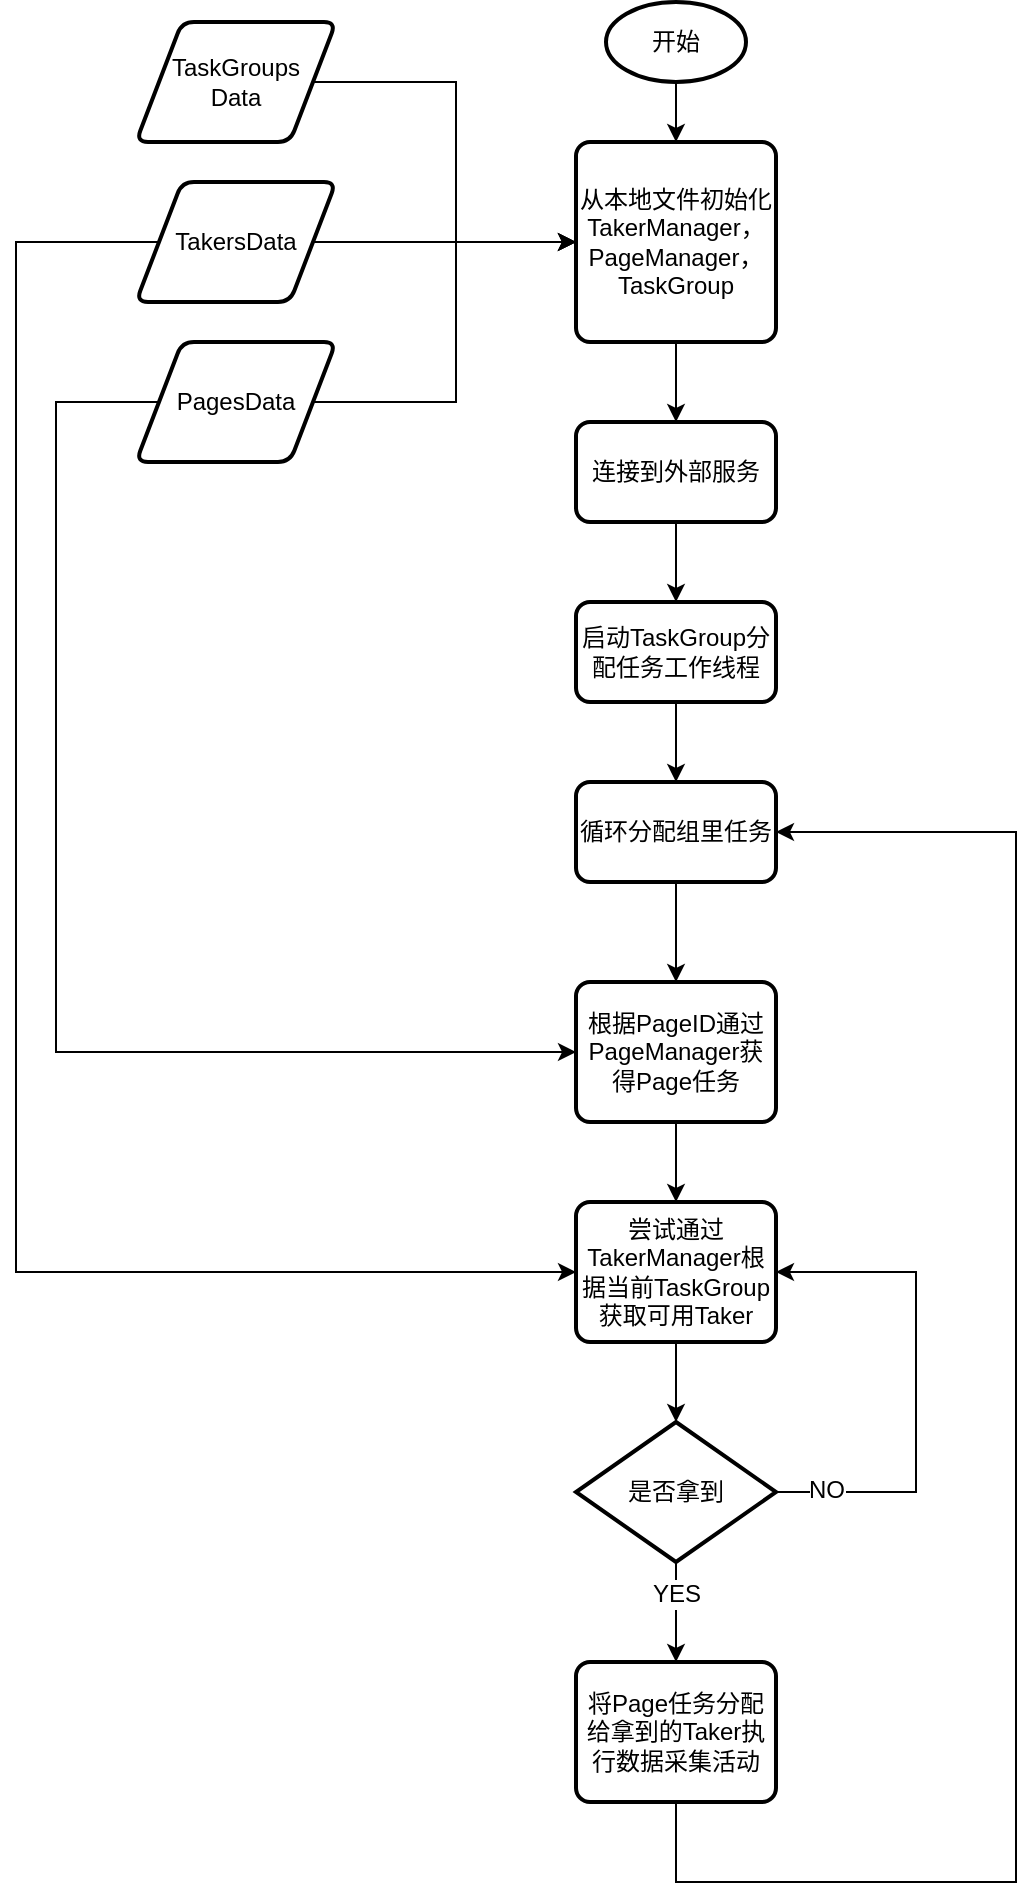 <mxfile version="14.2.6" type="github" pages="3">
  <diagram id="C5RBs43oDa-KdzZeNtuy" name="采集控制流程">
    <mxGraphModel dx="969" dy="578" grid="1" gridSize="10" guides="1" tooltips="1" connect="1" arrows="1" fold="1" page="1" pageScale="1" pageWidth="827" pageHeight="1169" math="0" shadow="0">
      <root>
        <mxCell id="WIyWlLk6GJQsqaUBKTNV-0" />
        <mxCell id="WIyWlLk6GJQsqaUBKTNV-1" parent="WIyWlLk6GJQsqaUBKTNV-0" />
        <mxCell id="UZ3TIBLTQS_dJuXPeL5W-3" style="edgeStyle=orthogonalEdgeStyle;rounded=0;orthogonalLoop=1;jettySize=auto;html=1;exitX=0.5;exitY=1;exitDx=0;exitDy=0;exitPerimeter=0;entryX=0.5;entryY=0;entryDx=0;entryDy=0;" parent="WIyWlLk6GJQsqaUBKTNV-1" source="UZ3TIBLTQS_dJuXPeL5W-0" target="UZ3TIBLTQS_dJuXPeL5W-1" edge="1">
          <mxGeometry relative="1" as="geometry" />
        </mxCell>
        <mxCell id="UZ3TIBLTQS_dJuXPeL5W-0" value="开始" style="strokeWidth=2;html=1;shape=mxgraph.flowchart.start_2;whiteSpace=wrap;" parent="WIyWlLk6GJQsqaUBKTNV-1" vertex="1">
          <mxGeometry x="315" y="30" width="70" height="40" as="geometry" />
        </mxCell>
        <mxCell id="UZ3TIBLTQS_dJuXPeL5W-6" style="edgeStyle=orthogonalEdgeStyle;rounded=0;orthogonalLoop=1;jettySize=auto;html=1;exitX=0.5;exitY=1;exitDx=0;exitDy=0;entryX=0.5;entryY=0;entryDx=0;entryDy=0;" parent="WIyWlLk6GJQsqaUBKTNV-1" source="UZ3TIBLTQS_dJuXPeL5W-1" target="UZ3TIBLTQS_dJuXPeL5W-4" edge="1">
          <mxGeometry relative="1" as="geometry" />
        </mxCell>
        <mxCell id="UZ3TIBLTQS_dJuXPeL5W-1" value="从本地文件初始化TakerManager，PageManager，TaskGroup" style="rounded=1;whiteSpace=wrap;html=1;absoluteArcSize=1;arcSize=14;strokeWidth=2;" parent="WIyWlLk6GJQsqaUBKTNV-1" vertex="1">
          <mxGeometry x="300" y="100" width="100" height="100" as="geometry" />
        </mxCell>
        <mxCell id="UZ3TIBLTQS_dJuXPeL5W-7" style="edgeStyle=orthogonalEdgeStyle;rounded=0;orthogonalLoop=1;jettySize=auto;html=1;exitX=0.5;exitY=1;exitDx=0;exitDy=0;entryX=0.5;entryY=0;entryDx=0;entryDy=0;" parent="WIyWlLk6GJQsqaUBKTNV-1" source="UZ3TIBLTQS_dJuXPeL5W-4" target="UZ3TIBLTQS_dJuXPeL5W-5" edge="1">
          <mxGeometry relative="1" as="geometry" />
        </mxCell>
        <mxCell id="UZ3TIBLTQS_dJuXPeL5W-4" value="连接到外部服务" style="rounded=1;whiteSpace=wrap;html=1;absoluteArcSize=1;arcSize=14;strokeWidth=2;" parent="WIyWlLk6GJQsqaUBKTNV-1" vertex="1">
          <mxGeometry x="300" y="240" width="100" height="50" as="geometry" />
        </mxCell>
        <mxCell id="n7_p6rtyUHWvbLUiibL5-5" style="edgeStyle=orthogonalEdgeStyle;rounded=0;orthogonalLoop=1;jettySize=auto;html=1;exitX=0.5;exitY=1;exitDx=0;exitDy=0;entryX=0.5;entryY=0;entryDx=0;entryDy=0;" parent="WIyWlLk6GJQsqaUBKTNV-1" source="UZ3TIBLTQS_dJuXPeL5W-5" target="n7_p6rtyUHWvbLUiibL5-4" edge="1">
          <mxGeometry relative="1" as="geometry" />
        </mxCell>
        <mxCell id="UZ3TIBLTQS_dJuXPeL5W-5" value="启动TaskGroup分配任务工作线程" style="rounded=1;whiteSpace=wrap;html=1;absoluteArcSize=1;arcSize=14;strokeWidth=2;" parent="WIyWlLk6GJQsqaUBKTNV-1" vertex="1">
          <mxGeometry x="300" y="330" width="100" height="50" as="geometry" />
        </mxCell>
        <mxCell id="UZ3TIBLTQS_dJuXPeL5W-16" style="edgeStyle=orthogonalEdgeStyle;rounded=0;orthogonalLoop=1;jettySize=auto;html=1;exitX=0.5;exitY=1;exitDx=0;exitDy=0;entryX=0.5;entryY=0;entryDx=0;entryDy=0;" parent="WIyWlLk6GJQsqaUBKTNV-1" source="UZ3TIBLTQS_dJuXPeL5W-8" target="UZ3TIBLTQS_dJuXPeL5W-15" edge="1">
          <mxGeometry relative="1" as="geometry" />
        </mxCell>
        <mxCell id="UZ3TIBLTQS_dJuXPeL5W-8" value="根据PageID通过PageManager获得Page任务" style="rounded=1;whiteSpace=wrap;html=1;absoluteArcSize=1;arcSize=14;strokeWidth=2;" parent="WIyWlLk6GJQsqaUBKTNV-1" vertex="1">
          <mxGeometry x="300" y="520" width="100" height="70" as="geometry" />
        </mxCell>
        <mxCell id="Z1CmX_C6ZEr_HyNng9Zh-5" style="edgeStyle=orthogonalEdgeStyle;rounded=0;orthogonalLoop=1;jettySize=auto;html=1;exitX=0;exitY=0.5;exitDx=0;exitDy=0;entryX=0;entryY=0.5;entryDx=0;entryDy=0;" parent="WIyWlLk6GJQsqaUBKTNV-1" source="UZ3TIBLTQS_dJuXPeL5W-10" target="UZ3TIBLTQS_dJuXPeL5W-8" edge="1">
          <mxGeometry relative="1" as="geometry">
            <Array as="points">
              <mxPoint x="40" y="230" />
              <mxPoint x="40" y="555" />
            </Array>
          </mxGeometry>
        </mxCell>
        <mxCell id="sytHTwuRZ3MuT53PnnYa-7" style="edgeStyle=orthogonalEdgeStyle;rounded=0;orthogonalLoop=1;jettySize=auto;html=1;exitX=1;exitY=0.5;exitDx=0;exitDy=0;entryX=0;entryY=0.5;entryDx=0;entryDy=0;" edge="1" parent="WIyWlLk6GJQsqaUBKTNV-1" source="UZ3TIBLTQS_dJuXPeL5W-10" target="UZ3TIBLTQS_dJuXPeL5W-1">
          <mxGeometry relative="1" as="geometry" />
        </mxCell>
        <mxCell id="UZ3TIBLTQS_dJuXPeL5W-10" value="PagesData" style="shape=parallelogram;html=1;strokeWidth=2;perimeter=parallelogramPerimeter;whiteSpace=wrap;rounded=1;arcSize=12;size=0.23;" parent="WIyWlLk6GJQsqaUBKTNV-1" vertex="1">
          <mxGeometry x="80" y="200" width="100" height="60" as="geometry" />
        </mxCell>
        <mxCell id="UZ3TIBLTQS_dJuXPeL5W-18" style="edgeStyle=orthogonalEdgeStyle;rounded=0;orthogonalLoop=1;jettySize=auto;html=1;exitX=0.5;exitY=1;exitDx=0;exitDy=0;entryX=0.5;entryY=0;entryDx=0;entryDy=0;entryPerimeter=0;" parent="WIyWlLk6GJQsqaUBKTNV-1" source="UZ3TIBLTQS_dJuXPeL5W-15" target="UZ3TIBLTQS_dJuXPeL5W-17" edge="1">
          <mxGeometry relative="1" as="geometry" />
        </mxCell>
        <mxCell id="UZ3TIBLTQS_dJuXPeL5W-15" value="尝试通过TakerManager根据当前TaskGroup获取可用Taker" style="rounded=1;whiteSpace=wrap;html=1;absoluteArcSize=1;arcSize=14;strokeWidth=2;" parent="WIyWlLk6GJQsqaUBKTNV-1" vertex="1">
          <mxGeometry x="300" y="630" width="100" height="70" as="geometry" />
        </mxCell>
        <mxCell id="UZ3TIBLTQS_dJuXPeL5W-19" style="edgeStyle=orthogonalEdgeStyle;rounded=0;orthogonalLoop=1;jettySize=auto;html=1;exitX=1;exitY=0.5;exitDx=0;exitDy=0;exitPerimeter=0;entryX=1;entryY=0.5;entryDx=0;entryDy=0;" parent="WIyWlLk6GJQsqaUBKTNV-1" source="UZ3TIBLTQS_dJuXPeL5W-17" target="UZ3TIBLTQS_dJuXPeL5W-15" edge="1">
          <mxGeometry relative="1" as="geometry">
            <Array as="points">
              <mxPoint x="470" y="775" />
              <mxPoint x="470" y="665" />
            </Array>
          </mxGeometry>
        </mxCell>
        <mxCell id="57HcuIjS99NK63nToQ9V-0" value="NO" style="edgeLabel;html=1;align=center;verticalAlign=middle;resizable=0;points=[];fontSize=12;" parent="UZ3TIBLTQS_dJuXPeL5W-19" vertex="1" connectable="0">
          <mxGeometry x="-0.8" y="1" relative="1" as="geometry">
            <mxPoint as="offset" />
          </mxGeometry>
        </mxCell>
        <mxCell id="57HcuIjS99NK63nToQ9V-7" style="edgeStyle=orthogonalEdgeStyle;rounded=0;orthogonalLoop=1;jettySize=auto;html=1;exitX=0.5;exitY=1;exitDx=0;exitDy=0;exitPerimeter=0;fontSize=12;" parent="WIyWlLk6GJQsqaUBKTNV-1" source="UZ3TIBLTQS_dJuXPeL5W-17" target="UZ3TIBLTQS_dJuXPeL5W-22" edge="1">
          <mxGeometry relative="1" as="geometry" />
        </mxCell>
        <mxCell id="57HcuIjS99NK63nToQ9V-10" value="YES" style="edgeLabel;html=1;align=center;verticalAlign=middle;resizable=0;points=[];fontSize=12;" parent="57HcuIjS99NK63nToQ9V-7" vertex="1" connectable="0">
          <mxGeometry x="-0.354" relative="1" as="geometry">
            <mxPoint as="offset" />
          </mxGeometry>
        </mxCell>
        <mxCell id="UZ3TIBLTQS_dJuXPeL5W-17" value="是否拿到" style="strokeWidth=2;html=1;shape=mxgraph.flowchart.decision;whiteSpace=wrap;" parent="WIyWlLk6GJQsqaUBKTNV-1" vertex="1">
          <mxGeometry x="300" y="740" width="100" height="70" as="geometry" />
        </mxCell>
        <mxCell id="n7_p6rtyUHWvbLUiibL5-3" style="edgeStyle=orthogonalEdgeStyle;rounded=0;orthogonalLoop=1;jettySize=auto;html=1;exitX=0.5;exitY=1;exitDx=0;exitDy=0;entryX=1;entryY=0.5;entryDx=0;entryDy=0;" parent="WIyWlLk6GJQsqaUBKTNV-1" source="UZ3TIBLTQS_dJuXPeL5W-22" target="n7_p6rtyUHWvbLUiibL5-4" edge="1">
          <mxGeometry relative="1" as="geometry">
            <mxPoint x="350" y="970" as="targetPoint" />
            <Array as="points">
              <mxPoint x="350" y="970" />
              <mxPoint x="520" y="970" />
              <mxPoint x="520" y="445" />
            </Array>
          </mxGeometry>
        </mxCell>
        <mxCell id="UZ3TIBLTQS_dJuXPeL5W-22" value="将Page任务分配给拿到的Taker执行数据采集活动" style="rounded=1;whiteSpace=wrap;html=1;absoluteArcSize=1;arcSize=14;strokeWidth=2;" parent="WIyWlLk6GJQsqaUBKTNV-1" vertex="1">
          <mxGeometry x="300" y="860" width="100" height="70" as="geometry" />
        </mxCell>
        <mxCell id="Z1CmX_C6ZEr_HyNng9Zh-2" style="edgeStyle=orthogonalEdgeStyle;rounded=0;orthogonalLoop=1;jettySize=auto;html=1;exitX=1;exitY=0.5;exitDx=0;exitDy=0;entryX=0;entryY=0.5;entryDx=0;entryDy=0;" parent="WIyWlLk6GJQsqaUBKTNV-1" source="n7_p6rtyUHWvbLUiibL5-0" target="UZ3TIBLTQS_dJuXPeL5W-1" edge="1">
          <mxGeometry relative="1" as="geometry">
            <mxPoint x="280" y="150" as="targetPoint" />
          </mxGeometry>
        </mxCell>
        <mxCell id="Z1CmX_C6ZEr_HyNng9Zh-6" style="edgeStyle=orthogonalEdgeStyle;rounded=0;orthogonalLoop=1;jettySize=auto;html=1;exitX=0;exitY=0.5;exitDx=0;exitDy=0;entryX=0;entryY=0.5;entryDx=0;entryDy=0;" parent="WIyWlLk6GJQsqaUBKTNV-1" source="n7_p6rtyUHWvbLUiibL5-0" target="UZ3TIBLTQS_dJuXPeL5W-15" edge="1">
          <mxGeometry relative="1" as="geometry">
            <Array as="points">
              <mxPoint x="20" y="150" />
              <mxPoint x="20" y="665" />
            </Array>
          </mxGeometry>
        </mxCell>
        <mxCell id="n7_p6rtyUHWvbLUiibL5-0" value="TakersData" style="shape=parallelogram;html=1;strokeWidth=2;perimeter=parallelogramPerimeter;whiteSpace=wrap;rounded=1;arcSize=12;size=0.23;" parent="WIyWlLk6GJQsqaUBKTNV-1" vertex="1">
          <mxGeometry x="80" y="120" width="100" height="60" as="geometry" />
        </mxCell>
        <mxCell id="n7_p6rtyUHWvbLUiibL5-6" style="edgeStyle=orthogonalEdgeStyle;rounded=0;orthogonalLoop=1;jettySize=auto;html=1;exitX=0.5;exitY=1;exitDx=0;exitDy=0;entryX=0.5;entryY=0;entryDx=0;entryDy=0;" parent="WIyWlLk6GJQsqaUBKTNV-1" source="n7_p6rtyUHWvbLUiibL5-4" target="UZ3TIBLTQS_dJuXPeL5W-8" edge="1">
          <mxGeometry relative="1" as="geometry" />
        </mxCell>
        <mxCell id="n7_p6rtyUHWvbLUiibL5-4" value="&lt;span&gt;循环分配组里任务&lt;/span&gt;" style="rounded=1;whiteSpace=wrap;html=1;absoluteArcSize=1;arcSize=14;strokeWidth=2;" parent="WIyWlLk6GJQsqaUBKTNV-1" vertex="1">
          <mxGeometry x="300" y="420" width="100" height="50" as="geometry" />
        </mxCell>
        <mxCell id="sytHTwuRZ3MuT53PnnYa-5" style="edgeStyle=orthogonalEdgeStyle;rounded=0;orthogonalLoop=1;jettySize=auto;html=1;exitX=1;exitY=0.5;exitDx=0;exitDy=0;entryX=0;entryY=0.5;entryDx=0;entryDy=0;" edge="1" parent="WIyWlLk6GJQsqaUBKTNV-1" source="Z1CmX_C6ZEr_HyNng9Zh-0" target="UZ3TIBLTQS_dJuXPeL5W-1">
          <mxGeometry relative="1" as="geometry" />
        </mxCell>
        <mxCell id="Z1CmX_C6ZEr_HyNng9Zh-0" value="TaskGroups&lt;br&gt;Data" style="shape=parallelogram;html=1;strokeWidth=2;perimeter=parallelogramPerimeter;whiteSpace=wrap;rounded=1;arcSize=12;size=0.23;" parent="WIyWlLk6GJQsqaUBKTNV-1" vertex="1">
          <mxGeometry x="80" y="40" width="100" height="60" as="geometry" />
        </mxCell>
      </root>
    </mxGraphModel>
  </diagram>
  <diagram id="WEyUdzajcBq6vqUwWrMW" name="Taker采集数据流程">
    <mxGraphModel dx="1796" dy="578" grid="1" gridSize="10" guides="1" tooltips="1" connect="1" arrows="1" fold="1" page="1" pageScale="1" pageWidth="827" pageHeight="1169" math="0" shadow="0">
      <root>
        <mxCell id="ZaUsfXkcFRlvACKT7LFq-0" />
        <mxCell id="ZaUsfXkcFRlvACKT7LFq-1" parent="ZaUsfXkcFRlvACKT7LFq-0" />
        <mxCell id="xgVJnmbIDdsKQfzN1I1r-6" style="edgeStyle=orthogonalEdgeStyle;rounded=0;orthogonalLoop=1;jettySize=auto;html=1;exitX=0.5;exitY=1;exitDx=0;exitDy=0;exitPerimeter=0;fontSize=12;" parent="ZaUsfXkcFRlvACKT7LFq-1" source="xgVJnmbIDdsKQfzN1I1r-3" target="xgVJnmbIDdsKQfzN1I1r-4" edge="1">
          <mxGeometry relative="1" as="geometry" />
        </mxCell>
        <mxCell id="xgVJnmbIDdsKQfzN1I1r-3" value="&lt;font style=&quot;font-size: 12px&quot;&gt;开始&lt;/font&gt;" style="strokeWidth=2;html=1;shape=mxgraph.flowchart.start_2;whiteSpace=wrap;fontSize=18;" parent="ZaUsfXkcFRlvACKT7LFq-1" vertex="1">
          <mxGeometry x="225" y="60" width="80" height="70" as="geometry" />
        </mxCell>
        <mxCell id="xgVJnmbIDdsKQfzN1I1r-7" style="edgeStyle=orthogonalEdgeStyle;rounded=0;orthogonalLoop=1;jettySize=auto;html=1;exitX=0.5;exitY=1;exitDx=0;exitDy=0;entryX=0.5;entryY=0;entryDx=0;entryDy=0;fontSize=12;" parent="ZaUsfXkcFRlvACKT7LFq-1" source="xgVJnmbIDdsKQfzN1I1r-4" target="xgVJnmbIDdsKQfzN1I1r-5" edge="1">
          <mxGeometry relative="1" as="geometry" />
        </mxCell>
        <mxCell id="xgVJnmbIDdsKQfzN1I1r-4" value="&lt;font style=&quot;font-size: 12px;&quot;&gt;保存分配Page任务&lt;/font&gt;" style="rounded=1;whiteSpace=wrap;html=1;absoluteArcSize=1;arcSize=14;strokeWidth=2;fontSize=12;" parent="ZaUsfXkcFRlvACKT7LFq-1" vertex="1">
          <mxGeometry x="210" y="170" width="110" height="60" as="geometry" />
        </mxCell>
        <mxCell id="xgVJnmbIDdsKQfzN1I1r-9" style="edgeStyle=orthogonalEdgeStyle;rounded=0;orthogonalLoop=1;jettySize=auto;html=1;exitX=0.5;exitY=1;exitDx=0;exitDy=0;entryX=0.5;entryY=0;entryDx=0;entryDy=0;entryPerimeter=0;fontSize=12;" parent="ZaUsfXkcFRlvACKT7LFq-1" source="xgVJnmbIDdsKQfzN1I1r-5" target="xgVJnmbIDdsKQfzN1I1r-8" edge="1">
          <mxGeometry relative="1" as="geometry" />
        </mxCell>
        <mxCell id="xgVJnmbIDdsKQfzN1I1r-5" value="循环Page中&lt;br&gt;每一个基础任务BaseTask" style="rounded=1;whiteSpace=wrap;html=1;absoluteArcSize=1;arcSize=14;strokeWidth=2;fontSize=12;" parent="ZaUsfXkcFRlvACKT7LFq-1" vertex="1">
          <mxGeometry x="215" y="270" width="100" height="70" as="geometry" />
        </mxCell>
        <mxCell id="xgVJnmbIDdsKQfzN1I1r-11" style="edgeStyle=orthogonalEdgeStyle;rounded=0;orthogonalLoop=1;jettySize=auto;html=1;exitX=1;exitY=0.5;exitDx=0;exitDy=0;exitPerimeter=0;entryX=0;entryY=0.5;entryDx=0;entryDy=0;fontSize=12;" parent="ZaUsfXkcFRlvACKT7LFq-1" source="xgVJnmbIDdsKQfzN1I1r-8" target="xgVJnmbIDdsKQfzN1I1r-10" edge="1">
          <mxGeometry relative="1" as="geometry" />
        </mxCell>
        <mxCell id="xgVJnmbIDdsKQfzN1I1r-51" value="NO" style="edgeLabel;html=1;align=center;verticalAlign=middle;resizable=0;points=[];fontSize=12;" parent="xgVJnmbIDdsKQfzN1I1r-11" vertex="1" connectable="0">
          <mxGeometry x="-0.365" y="1" relative="1" as="geometry">
            <mxPoint as="offset" />
          </mxGeometry>
        </mxCell>
        <mxCell id="iSF0URauVqY8EJ7CMHif-1" style="edgeStyle=orthogonalEdgeStyle;rounded=0;orthogonalLoop=1;jettySize=auto;html=1;exitX=0;exitY=0.5;exitDx=0;exitDy=0;exitPerimeter=0;entryX=1;entryY=0.5;entryDx=0;entryDy=0;" parent="ZaUsfXkcFRlvACKT7LFq-1" source="xgVJnmbIDdsKQfzN1I1r-8" target="WpdQSmZYi1gO1WwjJDtc-0" edge="1">
          <mxGeometry relative="1" as="geometry">
            <mxPoint x="70" y="420" as="targetPoint" />
          </mxGeometry>
        </mxCell>
        <mxCell id="iSF0URauVqY8EJ7CMHif-2" value="YES" style="edgeLabel;html=1;align=center;verticalAlign=middle;resizable=0;points=[];" parent="iSF0URauVqY8EJ7CMHif-1" vertex="1" connectable="0">
          <mxGeometry x="-0.671" relative="1" as="geometry">
            <mxPoint x="-17" as="offset" />
          </mxGeometry>
        </mxCell>
        <mxCell id="xgVJnmbIDdsKQfzN1I1r-8" value="是否Push模式数据" style="strokeWidth=2;html=1;shape=mxgraph.flowchart.decision;whiteSpace=wrap;fontSize=12;" parent="ZaUsfXkcFRlvACKT7LFq-1" vertex="1">
          <mxGeometry x="210" y="380" width="110" height="80" as="geometry" />
        </mxCell>
        <mxCell id="wNLIoll6W2vkY9qXhmkL-15" style="edgeStyle=orthogonalEdgeStyle;rounded=0;orthogonalLoop=1;jettySize=auto;html=1;exitX=0.5;exitY=1;exitDx=0;exitDy=0;fontSize=12;" parent="ZaUsfXkcFRlvACKT7LFq-1" source="xgVJnmbIDdsKQfzN1I1r-10" target="wNLIoll6W2vkY9qXhmkL-14" edge="1">
          <mxGeometry relative="1" as="geometry" />
        </mxCell>
        <mxCell id="xgVJnmbIDdsKQfzN1I1r-10" value="根据任务url发起&lt;br&gt;异步请求获得数据" style="rounded=1;whiteSpace=wrap;html=1;absoluteArcSize=1;arcSize=14;strokeWidth=2;fontSize=12;" parent="ZaUsfXkcFRlvACKT7LFq-1" vertex="1">
          <mxGeometry x="450" y="390" width="100" height="60" as="geometry" />
        </mxCell>
        <mxCell id="xgVJnmbIDdsKQfzN1I1r-42" style="edgeStyle=orthogonalEdgeStyle;rounded=0;orthogonalLoop=1;jettySize=auto;html=1;exitX=0.5;exitY=1;exitDx=0;exitDy=0;entryX=0.5;entryY=0;entryDx=0;entryDy=0;fontSize=12;" parent="ZaUsfXkcFRlvACKT7LFq-1" source="xgVJnmbIDdsKQfzN1I1r-20" target="xgVJnmbIDdsKQfzN1I1r-41" edge="1">
          <mxGeometry relative="1" as="geometry" />
        </mxCell>
        <mxCell id="wNLIoll6W2vkY9qXhmkL-3" value="NO" style="edgeLabel;html=1;align=center;verticalAlign=middle;resizable=0;points=[];fontSize=12;" parent="xgVJnmbIDdsKQfzN1I1r-42" vertex="1" connectable="0">
          <mxGeometry x="-0.327" y="-1" relative="1" as="geometry">
            <mxPoint as="offset" />
          </mxGeometry>
        </mxCell>
        <mxCell id="wNLIoll6W2vkY9qXhmkL-1" style="edgeStyle=orthogonalEdgeStyle;rounded=0;orthogonalLoop=1;jettySize=auto;html=1;exitX=1;exitY=0.5;exitDx=0;exitDy=0;entryX=0;entryY=0.5;entryDx=0;entryDy=0;fontSize=12;" parent="ZaUsfXkcFRlvACKT7LFq-1" source="xgVJnmbIDdsKQfzN1I1r-20" target="xgVJnmbIDdsKQfzN1I1r-28" edge="1">
          <mxGeometry relative="1" as="geometry" />
        </mxCell>
        <mxCell id="wNLIoll6W2vkY9qXhmkL-2" value="YES" style="edgeLabel;html=1;align=center;verticalAlign=middle;resizable=0;points=[];fontSize=12;" parent="wNLIoll6W2vkY9qXhmkL-1" vertex="1" connectable="0">
          <mxGeometry x="-0.2" y="1" relative="1" as="geometry">
            <mxPoint as="offset" />
          </mxGeometry>
        </mxCell>
        <mxCell id="xgVJnmbIDdsKQfzN1I1r-20" value="检查返回数据&lt;br&gt;是否为空" style="rhombus;whiteSpace=wrap;html=1;fontSize=12;" parent="ZaUsfXkcFRlvACKT7LFq-1" vertex="1">
          <mxGeometry x="450" y="840" width="100" height="80" as="geometry" />
        </mxCell>
        <mxCell id="xgVJnmbIDdsKQfzN1I1r-37" style="edgeStyle=orthogonalEdgeStyle;rounded=0;orthogonalLoop=1;jettySize=auto;html=1;exitX=0.5;exitY=1;exitDx=0;exitDy=0;entryX=0.5;entryY=0;entryDx=0;entryDy=0;fontSize=12;" parent="ZaUsfXkcFRlvACKT7LFq-1" source="xgVJnmbIDdsKQfzN1I1r-22" target="xgVJnmbIDdsKQfzN1I1r-24" edge="1">
          <mxGeometry relative="1" as="geometry">
            <Array as="points">
              <mxPoint x="820" y="1130" />
            </Array>
          </mxGeometry>
        </mxCell>
        <mxCell id="xgVJnmbIDdsKQfzN1I1r-22" value="清除当前Page任务，通过TakerManager回收当前Taker" style="rounded=1;whiteSpace=wrap;html=1;absoluteArcSize=1;arcSize=14;strokeWidth=2;fontSize=12;" parent="ZaUsfXkcFRlvACKT7LFq-1" vertex="1">
          <mxGeometry x="760" y="990" width="120" height="70" as="geometry" />
        </mxCell>
        <mxCell id="wNLIoll6W2vkY9qXhmkL-27" style="edgeStyle=orthogonalEdgeStyle;rounded=0;orthogonalLoop=1;jettySize=auto;html=1;exitX=0.5;exitY=1;exitDx=0;exitDy=0;entryX=1;entryY=0.5;entryDx=0;entryDy=0;fontSize=12;" parent="ZaUsfXkcFRlvACKT7LFq-1" source="xgVJnmbIDdsKQfzN1I1r-24" target="wNLIoll6W2vkY9qXhmkL-28" edge="1">
          <mxGeometry relative="1" as="geometry">
            <mxPoint x="820" y="1270" as="targetPoint" />
          </mxGeometry>
        </mxCell>
        <mxCell id="xgVJnmbIDdsKQfzN1I1r-24" value="标明获取数据异常打包为待处理数据实体" style="rounded=1;whiteSpace=wrap;html=1;absoluteArcSize=1;arcSize=14;strokeWidth=2;fontSize=12;" parent="ZaUsfXkcFRlvACKT7LFq-1" vertex="1">
          <mxGeometry x="765" y="1130" width="110" height="60" as="geometry" />
        </mxCell>
        <mxCell id="xgVJnmbIDdsKQfzN1I1r-31" style="edgeStyle=orthogonalEdgeStyle;rounded=0;orthogonalLoop=1;jettySize=auto;html=1;exitX=1;exitY=0.5;exitDx=0;exitDy=0;fontSize=12;" parent="ZaUsfXkcFRlvACKT7LFq-1" source="xgVJnmbIDdsKQfzN1I1r-28" target="xgVJnmbIDdsKQfzN1I1r-29" edge="1">
          <mxGeometry relative="1" as="geometry">
            <mxPoint x="770" y="880" as="targetPoint" />
          </mxGeometry>
        </mxCell>
        <mxCell id="xgVJnmbIDdsKQfzN1I1r-28" value="为空计数+1" style="rounded=1;whiteSpace=wrap;html=1;absoluteArcSize=1;arcSize=14;strokeWidth=2;fontSize=12;" parent="ZaUsfXkcFRlvACKT7LFq-1" vertex="1">
          <mxGeometry x="640" y="860" width="80" height="40" as="geometry" />
        </mxCell>
        <mxCell id="xgVJnmbIDdsKQfzN1I1r-36" style="edgeStyle=orthogonalEdgeStyle;rounded=0;orthogonalLoop=1;jettySize=auto;html=1;exitX=0.5;exitY=1;exitDx=0;exitDy=0;entryX=0.5;entryY=0;entryDx=0;entryDy=0;fontSize=12;" parent="ZaUsfXkcFRlvACKT7LFq-1" source="xgVJnmbIDdsKQfzN1I1r-29" target="xgVJnmbIDdsKQfzN1I1r-22" edge="1">
          <mxGeometry relative="1" as="geometry" />
        </mxCell>
        <mxCell id="wNLIoll6W2vkY9qXhmkL-4" value="YES" style="edgeLabel;html=1;align=center;verticalAlign=middle;resizable=0;points=[];fontSize=12;" parent="xgVJnmbIDdsKQfzN1I1r-36" vertex="1" connectable="0">
          <mxGeometry x="-0.36" relative="1" as="geometry">
            <mxPoint as="offset" />
          </mxGeometry>
        </mxCell>
        <mxCell id="xgVJnmbIDdsKQfzN1I1r-48" style="edgeStyle=orthogonalEdgeStyle;rounded=0;orthogonalLoop=1;jettySize=auto;html=1;exitX=1;exitY=0.5;exitDx=0;exitDy=0;entryX=1;entryY=0.5;entryDx=0;entryDy=0;fontSize=12;" parent="ZaUsfXkcFRlvACKT7LFq-1" source="xgVJnmbIDdsKQfzN1I1r-29" target="xgVJnmbIDdsKQfzN1I1r-24" edge="1">
          <mxGeometry relative="1" as="geometry">
            <Array as="points">
              <mxPoint x="910" y="880" />
              <mxPoint x="910" y="1160" />
            </Array>
          </mxGeometry>
        </mxCell>
        <mxCell id="wNLIoll6W2vkY9qXhmkL-0" value="NO" style="edgeLabel;html=1;align=center;verticalAlign=middle;resizable=0;points=[];fontSize=12;" parent="xgVJnmbIDdsKQfzN1I1r-48" vertex="1" connectable="0">
          <mxGeometry x="-0.91" y="-1" relative="1" as="geometry">
            <mxPoint as="offset" />
          </mxGeometry>
        </mxCell>
        <mxCell id="xgVJnmbIDdsKQfzN1I1r-29" value="是否3次为空" style="rhombus;whiteSpace=wrap;html=1;fontSize=12;" parent="ZaUsfXkcFRlvACKT7LFq-1" vertex="1">
          <mxGeometry x="780" y="840" width="80" height="80" as="geometry" />
        </mxCell>
        <mxCell id="xgVJnmbIDdsKQfzN1I1r-38" value="结束" style="strokeWidth=2;html=1;shape=mxgraph.flowchart.terminator;whiteSpace=wrap;fontSize=12;" parent="ZaUsfXkcFRlvACKT7LFq-1" vertex="1">
          <mxGeometry x="215" y="1560" width="100" height="60" as="geometry" />
        </mxCell>
        <mxCell id="xgVJnmbIDdsKQfzN1I1r-44" style="edgeStyle=orthogonalEdgeStyle;rounded=0;orthogonalLoop=1;jettySize=auto;html=1;exitX=1;exitY=0.5;exitDx=0;exitDy=0;entryX=0;entryY=0.5;entryDx=0;entryDy=0;fontSize=12;" parent="ZaUsfXkcFRlvACKT7LFq-1" source="xgVJnmbIDdsKQfzN1I1r-41" target="xgVJnmbIDdsKQfzN1I1r-22" edge="1">
          <mxGeometry relative="1" as="geometry" />
        </mxCell>
        <mxCell id="xgVJnmbIDdsKQfzN1I1r-50" value="YES" style="edgeLabel;html=1;align=center;verticalAlign=middle;resizable=0;points=[];fontSize=12;" parent="xgVJnmbIDdsKQfzN1I1r-44" vertex="1" connectable="0">
          <mxGeometry x="-0.653" relative="1" as="geometry">
            <mxPoint as="offset" />
          </mxGeometry>
        </mxCell>
        <mxCell id="wNLIoll6W2vkY9qXhmkL-38" style="edgeStyle=orthogonalEdgeStyle;rounded=0;orthogonalLoop=1;jettySize=auto;html=1;exitX=0.5;exitY=1;exitDx=0;exitDy=0;entryX=0.5;entryY=0;entryDx=0;entryDy=0;fontSize=12;" parent="ZaUsfXkcFRlvACKT7LFq-1" source="xgVJnmbIDdsKQfzN1I1r-41" target="wNLIoll6W2vkY9qXhmkL-5" edge="1">
          <mxGeometry relative="1" as="geometry" />
        </mxCell>
        <mxCell id="wNLIoll6W2vkY9qXhmkL-39" value="NO" style="edgeLabel;html=1;align=center;verticalAlign=middle;resizable=0;points=[];fontSize=12;" parent="wNLIoll6W2vkY9qXhmkL-38" vertex="1" connectable="0">
          <mxGeometry x="-0.211" y="2" relative="1" as="geometry">
            <mxPoint as="offset" />
          </mxGeometry>
        </mxCell>
        <mxCell id="xgVJnmbIDdsKQfzN1I1r-41" value="数据是否&lt;br&gt;为登出" style="rhombus;whiteSpace=wrap;html=1;fontSize=12;" parent="ZaUsfXkcFRlvACKT7LFq-1" vertex="1">
          <mxGeometry x="460" y="985" width="80" height="80" as="geometry" />
        </mxCell>
        <mxCell id="wNLIoll6W2vkY9qXhmkL-31" style="edgeStyle=orthogonalEdgeStyle;rounded=0;orthogonalLoop=1;jettySize=auto;html=1;exitX=0.5;exitY=1;exitDx=0;exitDy=0;entryX=0.5;entryY=0;entryDx=0;entryDy=0;fontSize=12;" parent="ZaUsfXkcFRlvACKT7LFq-1" source="wNLIoll6W2vkY9qXhmkL-5" target="wNLIoll6W2vkY9qXhmkL-30" edge="1">
          <mxGeometry relative="1" as="geometry" />
        </mxCell>
        <mxCell id="wNLIoll6W2vkY9qXhmkL-5" value="将获取的正常数据打包为待处理数据实体" style="rounded=1;whiteSpace=wrap;html=1;absoluteArcSize=1;arcSize=14;strokeWidth=2;fontSize=12;" parent="ZaUsfXkcFRlvACKT7LFq-1" vertex="1">
          <mxGeometry x="450" y="1130" width="100" height="60" as="geometry" />
        </mxCell>
        <mxCell id="wNLIoll6W2vkY9qXhmkL-36" style="edgeStyle=orthogonalEdgeStyle;rounded=0;orthogonalLoop=1;jettySize=auto;html=1;exitX=0.5;exitY=1;exitDx=0;exitDy=0;entryX=1;entryY=0.5;entryDx=0;entryDy=0;fontSize=12;" parent="ZaUsfXkcFRlvACKT7LFq-1" source="wNLIoll6W2vkY9qXhmkL-10" target="wNLIoll6W2vkY9qXhmkL-28" edge="1">
          <mxGeometry relative="1" as="geometry" />
        </mxCell>
        <mxCell id="wNLIoll6W2vkY9qXhmkL-10" value="异步设置Taker&lt;br&gt;等待间隔时间" style="rounded=1;whiteSpace=wrap;html=1;absoluteArcSize=1;arcSize=14;strokeWidth=2;fontSize=12;" parent="ZaUsfXkcFRlvACKT7LFq-1" vertex="1">
          <mxGeometry x="450" y="1350" width="100" height="60" as="geometry" />
        </mxCell>
        <mxCell id="wNLIoll6W2vkY9qXhmkL-16" style="edgeStyle=orthogonalEdgeStyle;rounded=0;orthogonalLoop=1;jettySize=auto;html=1;exitX=1;exitY=0.5;exitDx=0;exitDy=0;exitPerimeter=0;entryX=1;entryY=0.5;entryDx=0;entryDy=0;fontSize=12;" parent="ZaUsfXkcFRlvACKT7LFq-1" source="wNLIoll6W2vkY9qXhmkL-14" target="xgVJnmbIDdsKQfzN1I1r-5" edge="1">
          <mxGeometry relative="1" as="geometry">
            <Array as="points">
              <mxPoint x="590" y="535" />
              <mxPoint x="590" y="305" />
            </Array>
          </mxGeometry>
        </mxCell>
        <mxCell id="wNLIoll6W2vkY9qXhmkL-17" value="NO" style="edgeLabel;html=1;align=center;verticalAlign=middle;resizable=0;points=[];fontSize=12;" parent="wNLIoll6W2vkY9qXhmkL-16" vertex="1" connectable="0">
          <mxGeometry x="-0.773" relative="1" as="geometry">
            <mxPoint as="offset" />
          </mxGeometry>
        </mxCell>
        <mxCell id="wNLIoll6W2vkY9qXhmkL-21" style="edgeStyle=orthogonalEdgeStyle;rounded=0;orthogonalLoop=1;jettySize=auto;html=1;exitX=0.5;exitY=1;exitDx=0;exitDy=0;exitPerimeter=0;fontSize=12;" parent="ZaUsfXkcFRlvACKT7LFq-1" source="wNLIoll6W2vkY9qXhmkL-14" target="wNLIoll6W2vkY9qXhmkL-18" edge="1">
          <mxGeometry relative="1" as="geometry" />
        </mxCell>
        <mxCell id="wNLIoll6W2vkY9qXhmkL-23" value="YES" style="edgeLabel;html=1;align=center;verticalAlign=middle;resizable=0;points=[];fontSize=12;" parent="wNLIoll6W2vkY9qXhmkL-21" vertex="1" connectable="0">
          <mxGeometry x="0.217" y="1" relative="1" as="geometry">
            <mxPoint as="offset" />
          </mxGeometry>
        </mxCell>
        <mxCell id="wNLIoll6W2vkY9qXhmkL-14" value="是否所有任务&lt;br&gt;都已发起请求" style="strokeWidth=2;html=1;shape=mxgraph.flowchart.decision;whiteSpace=wrap;fontSize=12;" parent="ZaUsfXkcFRlvACKT7LFq-1" vertex="1">
          <mxGeometry x="450" y="485" width="100" height="100" as="geometry" />
        </mxCell>
        <mxCell id="wNLIoll6W2vkY9qXhmkL-25" style="edgeStyle=orthogonalEdgeStyle;rounded=0;orthogonalLoop=1;jettySize=auto;html=1;exitX=0.5;exitY=1;exitDx=0;exitDy=0;entryX=0.5;entryY=0;entryDx=0;entryDy=0;fontSize=12;" parent="ZaUsfXkcFRlvACKT7LFq-1" source="wNLIoll6W2vkY9qXhmkL-18" target="wNLIoll6W2vkY9qXhmkL-24" edge="1">
          <mxGeometry relative="1" as="geometry" />
        </mxCell>
        <mxCell id="wNLIoll6W2vkY9qXhmkL-18" value="等待所有请求返回" style="rounded=1;whiteSpace=wrap;html=1;absoluteArcSize=1;arcSize=14;strokeWidth=2;fontSize=12;" parent="ZaUsfXkcFRlvACKT7LFq-1" vertex="1">
          <mxGeometry x="450" y="630" width="100" height="50" as="geometry" />
        </mxCell>
        <mxCell id="wNLIoll6W2vkY9qXhmkL-26" style="edgeStyle=orthogonalEdgeStyle;rounded=0;orthogonalLoop=1;jettySize=auto;html=1;exitX=0.5;exitY=1;exitDx=0;exitDy=0;entryX=0.5;entryY=0;entryDx=0;entryDy=0;fontSize=12;" parent="ZaUsfXkcFRlvACKT7LFq-1" source="wNLIoll6W2vkY9qXhmkL-24" target="xgVJnmbIDdsKQfzN1I1r-20" edge="1">
          <mxGeometry relative="1" as="geometry" />
        </mxCell>
        <mxCell id="wNLIoll6W2vkY9qXhmkL-24" value="循环每一个&lt;br&gt;请求返回数据" style="rounded=1;whiteSpace=wrap;html=1;absoluteArcSize=1;arcSize=14;strokeWidth=2;fontSize=12;" parent="ZaUsfXkcFRlvACKT7LFq-1" vertex="1">
          <mxGeometry x="450" y="720" width="100" height="60" as="geometry" />
        </mxCell>
        <mxCell id="wNLIoll6W2vkY9qXhmkL-37" style="edgeStyle=orthogonalEdgeStyle;rounded=0;orthogonalLoop=1;jettySize=auto;html=1;exitX=0.5;exitY=1;exitDx=0;exitDy=0;entryX=0.5;entryY=0;entryDx=0;entryDy=0;entryPerimeter=0;fontSize=12;" parent="ZaUsfXkcFRlvACKT7LFq-1" source="wNLIoll6W2vkY9qXhmkL-28" target="xgVJnmbIDdsKQfzN1I1r-38" edge="1">
          <mxGeometry relative="1" as="geometry" />
        </mxCell>
        <mxCell id="wNLIoll6W2vkY9qXhmkL-28" value="&lt;span&gt;压入待处理&lt;br&gt;数据队列中&lt;/span&gt;" style="rounded=1;whiteSpace=wrap;html=1;absoluteArcSize=1;arcSize=14;strokeWidth=2;fontSize=12;" parent="ZaUsfXkcFRlvACKT7LFq-1" vertex="1">
          <mxGeometry x="215" y="1450" width="100" height="60" as="geometry" />
        </mxCell>
        <mxCell id="wNLIoll6W2vkY9qXhmkL-32" style="edgeStyle=orthogonalEdgeStyle;rounded=0;orthogonalLoop=1;jettySize=auto;html=1;exitX=0;exitY=0.5;exitDx=0;exitDy=0;entryX=0;entryY=0.5;entryDx=0;entryDy=0;fontSize=12;" parent="ZaUsfXkcFRlvACKT7LFq-1" source="wNLIoll6W2vkY9qXhmkL-30" target="wNLIoll6W2vkY9qXhmkL-24" edge="1">
          <mxGeometry relative="1" as="geometry">
            <Array as="points">
              <mxPoint x="370" y="1260" />
              <mxPoint x="370" y="750" />
            </Array>
          </mxGeometry>
        </mxCell>
        <mxCell id="wNLIoll6W2vkY9qXhmkL-33" value="NO" style="edgeLabel;html=1;align=center;verticalAlign=middle;resizable=0;points=[];fontSize=12;" parent="wNLIoll6W2vkY9qXhmkL-32" vertex="1" connectable="0">
          <mxGeometry x="-0.929" y="1" relative="1" as="geometry">
            <mxPoint as="offset" />
          </mxGeometry>
        </mxCell>
        <mxCell id="wNLIoll6W2vkY9qXhmkL-34" style="edgeStyle=orthogonalEdgeStyle;rounded=0;orthogonalLoop=1;jettySize=auto;html=1;exitX=0.5;exitY=1;exitDx=0;exitDy=0;entryX=0.5;entryY=0;entryDx=0;entryDy=0;fontSize=12;" parent="ZaUsfXkcFRlvACKT7LFq-1" source="wNLIoll6W2vkY9qXhmkL-30" target="wNLIoll6W2vkY9qXhmkL-10" edge="1">
          <mxGeometry relative="1" as="geometry" />
        </mxCell>
        <mxCell id="wNLIoll6W2vkY9qXhmkL-35" value="YES" style="edgeLabel;html=1;align=center;verticalAlign=middle;resizable=0;points=[];fontSize=12;" parent="wNLIoll6W2vkY9qXhmkL-34" vertex="1" connectable="0">
          <mxGeometry x="-0.661" relative="1" as="geometry">
            <mxPoint y="12" as="offset" />
          </mxGeometry>
        </mxCell>
        <mxCell id="wNLIoll6W2vkY9qXhmkL-30" value="是否所有返回&lt;br&gt;数据已打包" style="rhombus;whiteSpace=wrap;html=1;fontSize=12;" parent="ZaUsfXkcFRlvACKT7LFq-1" vertex="1">
          <mxGeometry x="455" y="1220" width="90" height="80" as="geometry" />
        </mxCell>
        <mxCell id="WpdQSmZYi1gO1WwjJDtc-1" style="edgeStyle=orthogonalEdgeStyle;rounded=0;orthogonalLoop=1;jettySize=auto;html=1;exitX=0;exitY=0.5;exitDx=0;exitDy=0;entryX=1;entryY=0.5;entryDx=0;entryDy=0;" parent="ZaUsfXkcFRlvACKT7LFq-1" source="WpdQSmZYi1gO1WwjJDtc-0" target="J-anjrveHmPRNN6yUTZa-0" edge="1">
          <mxGeometry relative="1" as="geometry" />
        </mxCell>
        <mxCell id="WpdQSmZYi1gO1WwjJDtc-2" value="YES" style="edgeLabel;html=1;align=center;verticalAlign=middle;resizable=0;points=[];" parent="WpdQSmZYi1gO1WwjJDtc-1" vertex="1" connectable="0">
          <mxGeometry x="-0.774" relative="1" as="geometry">
            <mxPoint x="-28" as="offset" />
          </mxGeometry>
        </mxCell>
        <mxCell id="WpdQSmZYi1gO1WwjJDtc-4" style="edgeStyle=orthogonalEdgeStyle;rounded=0;orthogonalLoop=1;jettySize=auto;html=1;entryX=0.5;entryY=0;entryDx=0;entryDy=0;" parent="ZaUsfXkcFRlvACKT7LFq-1" source="WpdQSmZYi1gO1WwjJDtc-0" target="WpdQSmZYi1gO1WwjJDtc-3" edge="1">
          <mxGeometry relative="1" as="geometry" />
        </mxCell>
        <mxCell id="WpdQSmZYi1gO1WwjJDtc-6" value="NO" style="edgeLabel;html=1;align=center;verticalAlign=middle;resizable=0;points=[];" parent="WpdQSmZYi1gO1WwjJDtc-4" vertex="1" connectable="0">
          <mxGeometry x="-0.186" y="1" relative="1" as="geometry">
            <mxPoint as="offset" />
          </mxGeometry>
        </mxCell>
        <mxCell id="WpdQSmZYi1gO1WwjJDtc-0" value="检查任务&lt;br&gt;是否发起订阅" style="rhombus;whiteSpace=wrap;html=1;" parent="ZaUsfXkcFRlvACKT7LFq-1" vertex="1">
          <mxGeometry x="-10" y="380" width="100" height="80" as="geometry" />
        </mxCell>
        <mxCell id="J-anjrveHmPRNN6yUTZa-3" style="edgeStyle=orthogonalEdgeStyle;rounded=0;orthogonalLoop=1;jettySize=auto;html=1;exitX=0;exitY=0.5;exitDx=0;exitDy=0;entryX=0.5;entryY=1;entryDx=0;entryDy=0;" parent="ZaUsfXkcFRlvACKT7LFq-1" source="WpdQSmZYi1gO1WwjJDtc-3" target="J-anjrveHmPRNN6yUTZa-0" edge="1">
          <mxGeometry relative="1" as="geometry" />
        </mxCell>
        <mxCell id="J-anjrveHmPRNN6yUTZa-7" style="edgeStyle=orthogonalEdgeStyle;rounded=0;orthogonalLoop=1;jettySize=auto;html=1;exitX=0.5;exitY=1;exitDx=0;exitDy=0;" parent="ZaUsfXkcFRlvACKT7LFq-1" source="WpdQSmZYi1gO1WwjJDtc-3" target="J-anjrveHmPRNN6yUTZa-6" edge="1">
          <mxGeometry relative="1" as="geometry" />
        </mxCell>
        <mxCell id="WpdQSmZYi1gO1WwjJDtc-3" value="设定任务状态&lt;br&gt;正在订阅中&lt;br&gt;进行数据订阅" style="rounded=1;whiteSpace=wrap;html=1;absoluteArcSize=1;arcSize=14;strokeWidth=2;" parent="ZaUsfXkcFRlvACKT7LFq-1" vertex="1">
          <mxGeometry x="-10" y="560" width="100" height="100" as="geometry" />
        </mxCell>
        <mxCell id="J-anjrveHmPRNN6yUTZa-1" style="edgeStyle=orthogonalEdgeStyle;rounded=0;orthogonalLoop=1;jettySize=auto;html=1;exitX=0.5;exitY=0;exitDx=0;exitDy=0;entryX=0;entryY=0.5;entryDx=0;entryDy=0;" parent="ZaUsfXkcFRlvACKT7LFq-1" source="J-anjrveHmPRNN6yUTZa-0" target="xgVJnmbIDdsKQfzN1I1r-5" edge="1">
          <mxGeometry relative="1" as="geometry" />
        </mxCell>
        <mxCell id="J-anjrveHmPRNN6yUTZa-2" value="NO" style="edgeLabel;html=1;align=center;verticalAlign=middle;resizable=0;points=[];" parent="J-anjrveHmPRNN6yUTZa-1" vertex="1" connectable="0">
          <mxGeometry x="-0.871" y="1" relative="1" as="geometry">
            <mxPoint as="offset" />
          </mxGeometry>
        </mxCell>
        <mxCell id="J-anjrveHmPRNN6yUTZa-4" style="edgeStyle=orthogonalEdgeStyle;rounded=0;orthogonalLoop=1;jettySize=auto;html=1;exitX=0;exitY=0.5;exitDx=0;exitDy=0;entryX=0;entryY=0.5;entryDx=0;entryDy=0;entryPerimeter=0;" parent="ZaUsfXkcFRlvACKT7LFq-1" source="J-anjrveHmPRNN6yUTZa-0" target="xgVJnmbIDdsKQfzN1I1r-38" edge="1">
          <mxGeometry relative="1" as="geometry">
            <mxPoint x="-250" y="1010" as="targetPoint" />
            <Array as="points">
              <mxPoint x="-370" y="420" />
              <mxPoint x="-370" y="1590" />
            </Array>
          </mxGeometry>
        </mxCell>
        <mxCell id="J-anjrveHmPRNN6yUTZa-5" value="YES" style="edgeLabel;html=1;align=center;verticalAlign=middle;resizable=0;points=[];" parent="J-anjrveHmPRNN6yUTZa-4" vertex="1" connectable="0">
          <mxGeometry x="-0.964" y="-1" relative="1" as="geometry">
            <mxPoint x="1" y="1" as="offset" />
          </mxGeometry>
        </mxCell>
        <mxCell id="J-anjrveHmPRNN6yUTZa-0" value="是否循环完&lt;br&gt;所有任务" style="rhombus;whiteSpace=wrap;html=1;" parent="ZaUsfXkcFRlvACKT7LFq-1" vertex="1">
          <mxGeometry x="-210" y="380" width="90" height="80" as="geometry" />
        </mxCell>
        <mxCell id="J-anjrveHmPRNN6yUTZa-9" style="edgeStyle=orthogonalEdgeStyle;rounded=0;orthogonalLoop=1;jettySize=auto;html=1;exitX=0.5;exitY=1;exitDx=0;exitDy=0;entryX=0.5;entryY=0;entryDx=0;entryDy=0;" parent="ZaUsfXkcFRlvACKT7LFq-1" source="J-anjrveHmPRNN6yUTZa-6" target="J-anjrveHmPRNN6yUTZa-8" edge="1">
          <mxGeometry relative="1" as="geometry" />
        </mxCell>
        <mxCell id="J-anjrveHmPRNN6yUTZa-6" value="异步等待&lt;br&gt;订阅返回结果" style="rounded=1;whiteSpace=wrap;html=1;absoluteArcSize=1;arcSize=14;strokeWidth=2;" parent="ZaUsfXkcFRlvACKT7LFq-1" vertex="1">
          <mxGeometry x="-10" y="710" width="100" height="60" as="geometry" />
        </mxCell>
        <mxCell id="J-anjrveHmPRNN6yUTZa-11" style="edgeStyle=orthogonalEdgeStyle;rounded=0;orthogonalLoop=1;jettySize=auto;html=1;exitX=0;exitY=0.5;exitDx=0;exitDy=0;entryX=1;entryY=0.5;entryDx=0;entryDy=0;" parent="ZaUsfXkcFRlvACKT7LFq-1" source="J-anjrveHmPRNN6yUTZa-8" target="J-anjrveHmPRNN6yUTZa-10" edge="1">
          <mxGeometry relative="1" as="geometry" />
        </mxCell>
        <mxCell id="J-anjrveHmPRNN6yUTZa-13" value="YES" style="edgeLabel;html=1;align=center;verticalAlign=middle;resizable=0;points=[];" parent="J-anjrveHmPRNN6yUTZa-11" vertex="1" connectable="0">
          <mxGeometry x="-0.286" y="2" relative="1" as="geometry">
            <mxPoint x="-11" y="-2" as="offset" />
          </mxGeometry>
        </mxCell>
        <mxCell id="J-anjrveHmPRNN6yUTZa-15" style="edgeStyle=orthogonalEdgeStyle;rounded=0;orthogonalLoop=1;jettySize=auto;html=1;exitX=0.5;exitY=1;exitDx=0;exitDy=0;" parent="ZaUsfXkcFRlvACKT7LFq-1" source="J-anjrveHmPRNN6yUTZa-8" target="J-anjrveHmPRNN6yUTZa-19" edge="1">
          <mxGeometry relative="1" as="geometry">
            <mxPoint x="220" y="930" as="targetPoint" />
          </mxGeometry>
        </mxCell>
        <mxCell id="J-anjrveHmPRNN6yUTZa-16" value="NO" style="edgeLabel;html=1;align=center;verticalAlign=middle;resizable=0;points=[];" parent="J-anjrveHmPRNN6yUTZa-15" vertex="1" connectable="0">
          <mxGeometry x="-0.343" y="1" relative="1" as="geometry">
            <mxPoint as="offset" />
          </mxGeometry>
        </mxCell>
        <mxCell id="J-anjrveHmPRNN6yUTZa-8" value="是否返回超时" style="rhombus;whiteSpace=wrap;html=1;" parent="ZaUsfXkcFRlvACKT7LFq-1" vertex="1">
          <mxGeometry y="810" width="80" height="80" as="geometry" />
        </mxCell>
        <mxCell id="J-anjrveHmPRNN6yUTZa-12" style="edgeStyle=orthogonalEdgeStyle;rounded=0;orthogonalLoop=1;jettySize=auto;html=1;exitX=0.5;exitY=1;exitDx=0;exitDy=0;entryX=0;entryY=0.5;entryDx=0;entryDy=0;entryPerimeter=0;" parent="ZaUsfXkcFRlvACKT7LFq-1" source="J-anjrveHmPRNN6yUTZa-10" target="xgVJnmbIDdsKQfzN1I1r-38" edge="1">
          <mxGeometry relative="1" as="geometry" />
        </mxCell>
        <mxCell id="J-anjrveHmPRNN6yUTZa-10" value="设定任务状态&lt;br&gt;为未订阅" style="rounded=1;whiteSpace=wrap;html=1;absoluteArcSize=1;arcSize=14;strokeWidth=2;" parent="ZaUsfXkcFRlvACKT7LFq-1" vertex="1">
          <mxGeometry x="-350" y="815" width="100" height="70" as="geometry" />
        </mxCell>
        <mxCell id="J-anjrveHmPRNN6yUTZa-17" style="edgeStyle=orthogonalEdgeStyle;rounded=0;orthogonalLoop=1;jettySize=auto;html=1;exitX=0.5;exitY=1;exitDx=0;exitDy=0;entryX=0;entryY=0.5;entryDx=0;entryDy=0;" parent="ZaUsfXkcFRlvACKT7LFq-1" source="J-anjrveHmPRNN6yUTZa-14" target="wNLIoll6W2vkY9qXhmkL-28" edge="1">
          <mxGeometry relative="1" as="geometry" />
        </mxCell>
        <mxCell id="J-anjrveHmPRNN6yUTZa-14" value="设定任务状态&lt;br&gt;为已订阅&lt;br&gt;将返回的数据打包为待处理数据实体" style="rounded=1;whiteSpace=wrap;html=1;absoluteArcSize=1;arcSize=14;strokeWidth=2;" parent="ZaUsfXkcFRlvACKT7LFq-1" vertex="1">
          <mxGeometry x="-10" y="1110" width="100" height="100" as="geometry" />
        </mxCell>
        <mxCell id="J-anjrveHmPRNN6yUTZa-22" style="edgeStyle=orthogonalEdgeStyle;rounded=0;orthogonalLoop=1;jettySize=auto;html=1;exitX=0;exitY=0.5;exitDx=0;exitDy=0;entryX=1;entryY=0.5;entryDx=0;entryDy=0;" parent="ZaUsfXkcFRlvACKT7LFq-1" source="J-anjrveHmPRNN6yUTZa-19" target="J-anjrveHmPRNN6yUTZa-20" edge="1">
          <mxGeometry relative="1" as="geometry" />
        </mxCell>
        <mxCell id="J-anjrveHmPRNN6yUTZa-24" value="YES" style="edgeLabel;html=1;align=center;verticalAlign=middle;resizable=0;points=[];" parent="J-anjrveHmPRNN6yUTZa-22" vertex="1" connectable="0">
          <mxGeometry x="-0.255" relative="1" as="geometry">
            <mxPoint as="offset" />
          </mxGeometry>
        </mxCell>
        <mxCell id="J-anjrveHmPRNN6yUTZa-25" style="edgeStyle=orthogonalEdgeStyle;rounded=0;orthogonalLoop=1;jettySize=auto;html=1;exitX=0.5;exitY=1;exitDx=0;exitDy=0;entryX=0.5;entryY=0;entryDx=0;entryDy=0;" parent="ZaUsfXkcFRlvACKT7LFq-1" source="J-anjrveHmPRNN6yUTZa-19" target="J-anjrveHmPRNN6yUTZa-14" edge="1">
          <mxGeometry relative="1" as="geometry" />
        </mxCell>
        <mxCell id="J-anjrveHmPRNN6yUTZa-26" value="NO" style="edgeLabel;html=1;align=center;verticalAlign=middle;resizable=0;points=[];" parent="J-anjrveHmPRNN6yUTZa-25" vertex="1" connectable="0">
          <mxGeometry x="-0.25" y="-1" relative="1" as="geometry">
            <mxPoint as="offset" />
          </mxGeometry>
        </mxCell>
        <mxCell id="J-anjrveHmPRNN6yUTZa-19" value="检查返回数据&lt;br&gt;是否为登出" style="rhombus;whiteSpace=wrap;html=1;" parent="ZaUsfXkcFRlvACKT7LFq-1" vertex="1">
          <mxGeometry x="-10" y="950" width="100" height="80" as="geometry" />
        </mxCell>
        <mxCell id="J-anjrveHmPRNN6yUTZa-23" style="edgeStyle=orthogonalEdgeStyle;rounded=0;orthogonalLoop=1;jettySize=auto;html=1;exitX=0.5;exitY=1;exitDx=0;exitDy=0;entryX=0.5;entryY=0;entryDx=0;entryDy=0;" parent="ZaUsfXkcFRlvACKT7LFq-1" source="J-anjrveHmPRNN6yUTZa-20" target="J-anjrveHmPRNN6yUTZa-21" edge="1">
          <mxGeometry relative="1" as="geometry" />
        </mxCell>
        <mxCell id="J-anjrveHmPRNN6yUTZa-20" value="清除当前Page任务，通过TakerManager回收当前Taker" style="rounded=1;whiteSpace=wrap;html=1;absoluteArcSize=1;arcSize=14;strokeWidth=2;fontSize=12;" parent="ZaUsfXkcFRlvACKT7LFq-1" vertex="1">
          <mxGeometry x="-240" y="955" width="120" height="70" as="geometry" />
        </mxCell>
        <mxCell id="J-anjrveHmPRNN6yUTZa-27" style="edgeStyle=orthogonalEdgeStyle;rounded=0;orthogonalLoop=1;jettySize=auto;html=1;exitX=0.5;exitY=1;exitDx=0;exitDy=0;entryX=0;entryY=0.5;entryDx=0;entryDy=0;" parent="ZaUsfXkcFRlvACKT7LFq-1" source="J-anjrveHmPRNN6yUTZa-21" target="wNLIoll6W2vkY9qXhmkL-28" edge="1">
          <mxGeometry relative="1" as="geometry" />
        </mxCell>
        <mxCell id="J-anjrveHmPRNN6yUTZa-21" value="标明获取数据异常打包为待处理数据实体" style="rounded=1;whiteSpace=wrap;html=1;absoluteArcSize=1;arcSize=14;strokeWidth=2;fontSize=12;" parent="ZaUsfXkcFRlvACKT7LFq-1" vertex="1">
          <mxGeometry x="-235" y="1130" width="110" height="60" as="geometry" />
        </mxCell>
      </root>
    </mxGraphModel>
  </diagram>
  <diagram id="xri8TnlfrImVp875hQxH" name="处理数据流程">
    <mxGraphModel dx="969" dy="578" grid="1" gridSize="10" guides="1" tooltips="1" connect="1" arrows="1" fold="1" page="1" pageScale="1" pageWidth="827" pageHeight="1169" math="0" shadow="0">
      <root>
        <mxCell id="yrDE9MnWZiMsTK1-ACAq-0" />
        <mxCell id="yrDE9MnWZiMsTK1-ACAq-1" parent="yrDE9MnWZiMsTK1-ACAq-0" />
        <mxCell id="2QvLHBp84P5aui0mpsbR-5" style="edgeStyle=orthogonalEdgeStyle;rounded=0;orthogonalLoop=1;jettySize=auto;html=1;exitX=0.5;exitY=1;exitDx=0;exitDy=0;exitPerimeter=0;entryX=0.5;entryY=0;entryDx=0;entryDy=0;" edge="1" parent="yrDE9MnWZiMsTK1-ACAq-1" source="UTeitkMyc5_udvKY01fj-0" target="2QvLHBp84P5aui0mpsbR-0">
          <mxGeometry relative="1" as="geometry" />
        </mxCell>
        <mxCell id="UTeitkMyc5_udvKY01fj-0" value="开始" style="strokeWidth=2;html=1;shape=mxgraph.flowchart.start_1;whiteSpace=wrap;align=center;" vertex="1" parent="yrDE9MnWZiMsTK1-ACAq-1">
          <mxGeometry x="364" y="210" width="100" height="60" as="geometry" />
        </mxCell>
        <mxCell id="2QvLHBp84P5aui0mpsbR-6" style="edgeStyle=orthogonalEdgeStyle;rounded=0;orthogonalLoop=1;jettySize=auto;html=1;exitX=0.5;exitY=1;exitDx=0;exitDy=0;" edge="1" parent="yrDE9MnWZiMsTK1-ACAq-1" source="2QvLHBp84P5aui0mpsbR-0" target="2QvLHBp84P5aui0mpsbR-1">
          <mxGeometry relative="1" as="geometry" />
        </mxCell>
        <mxCell id="2QvLHBp84P5aui0mpsbR-0" value="启动处理线程" style="rounded=1;whiteSpace=wrap;html=1;absoluteArcSize=1;arcSize=14;strokeWidth=2;align=center;" vertex="1" parent="yrDE9MnWZiMsTK1-ACAq-1">
          <mxGeometry x="364" y="310" width="100" height="40" as="geometry" />
        </mxCell>
        <mxCell id="2QvLHBp84P5aui0mpsbR-7" style="edgeStyle=orthogonalEdgeStyle;rounded=0;orthogonalLoop=1;jettySize=auto;html=1;exitX=0.5;exitY=1;exitDx=0;exitDy=0;entryX=0.5;entryY=0;entryDx=0;entryDy=0;" edge="1" parent="yrDE9MnWZiMsTK1-ACAq-1" source="2QvLHBp84P5aui0mpsbR-1" target="2QvLHBp84P5aui0mpsbR-2">
          <mxGeometry relative="1" as="geometry" />
        </mxCell>
        <mxCell id="2QvLHBp84P5aui0mpsbR-1" value="循环从待处理队列拿到处理任务" style="rounded=1;whiteSpace=wrap;html=1;absoluteArcSize=1;arcSize=14;strokeWidth=2;align=center;" vertex="1" parent="yrDE9MnWZiMsTK1-ACAq-1">
          <mxGeometry x="364" y="390" width="100" height="60" as="geometry" />
        </mxCell>
        <mxCell id="2QvLHBp84P5aui0mpsbR-3" style="edgeStyle=orthogonalEdgeStyle;rounded=0;orthogonalLoop=1;jettySize=auto;html=1;exitX=1;exitY=0.5;exitDx=0;exitDy=0;entryX=1;entryY=0.5;entryDx=0;entryDy=0;" edge="1" parent="yrDE9MnWZiMsTK1-ACAq-1" source="2QvLHBp84P5aui0mpsbR-2" target="2QvLHBp84P5aui0mpsbR-1">
          <mxGeometry relative="1" as="geometry">
            <Array as="points">
              <mxPoint x="510" y="520" />
              <mxPoint x="510" y="420" />
            </Array>
          </mxGeometry>
        </mxCell>
        <mxCell id="2QvLHBp84P5aui0mpsbR-4" value="NO" style="edgeLabel;html=1;align=center;verticalAlign=middle;resizable=0;points=[];" vertex="1" connectable="0" parent="2QvLHBp84P5aui0mpsbR-3">
          <mxGeometry x="-0.806" relative="1" as="geometry">
            <mxPoint as="offset" />
          </mxGeometry>
        </mxCell>
        <mxCell id="2QvLHBp84P5aui0mpsbR-8" style="edgeStyle=orthogonalEdgeStyle;rounded=0;orthogonalLoop=1;jettySize=auto;html=1;exitX=0.5;exitY=1;exitDx=0;exitDy=0;entryX=0.5;entryY=0;entryDx=0;entryDy=0;" edge="1" parent="yrDE9MnWZiMsTK1-ACAq-1" source="2QvLHBp84P5aui0mpsbR-2" target="2QvLHBp84P5aui0mpsbR-10">
          <mxGeometry relative="1" as="geometry">
            <mxPoint x="450" y="600" as="targetPoint" />
          </mxGeometry>
        </mxCell>
        <mxCell id="2QvLHBp84P5aui0mpsbR-9" value="YES" style="edgeLabel;html=1;align=center;verticalAlign=middle;resizable=0;points=[];" vertex="1" connectable="0" parent="2QvLHBp84P5aui0mpsbR-8">
          <mxGeometry x="-0.244" relative="1" as="geometry">
            <mxPoint as="offset" />
          </mxGeometry>
        </mxCell>
        <mxCell id="2QvLHBp84P5aui0mpsbR-2" value="是否拿到" style="rhombus;whiteSpace=wrap;html=1;align=center;" vertex="1" parent="yrDE9MnWZiMsTK1-ACAq-1">
          <mxGeometry x="374" y="480" width="80" height="80" as="geometry" />
        </mxCell>
        <mxCell id="2QvLHBp84P5aui0mpsbR-12" style="edgeStyle=orthogonalEdgeStyle;rounded=0;orthogonalLoop=1;jettySize=auto;html=1;exitX=0.5;exitY=1;exitDx=0;exitDy=0;entryX=0.5;entryY=0;entryDx=0;entryDy=0;" edge="1" parent="yrDE9MnWZiMsTK1-ACAq-1" source="2QvLHBp84P5aui0mpsbR-10" target="2QvLHBp84P5aui0mpsbR-11">
          <mxGeometry relative="1" as="geometry" />
        </mxCell>
        <mxCell id="2QvLHBp84P5aui0mpsbR-10" value="根据数据中的PageID创建对应的处理Handle" style="rounded=1;whiteSpace=wrap;html=1;absoluteArcSize=1;arcSize=14;strokeWidth=2;align=center;" vertex="1" parent="yrDE9MnWZiMsTK1-ACAq-1">
          <mxGeometry x="364" y="630" width="100" height="70" as="geometry" />
        </mxCell>
        <mxCell id="bVz-09k-kpOmvAMGX96p-1" style="edgeStyle=orthogonalEdgeStyle;rounded=0;orthogonalLoop=1;jettySize=auto;html=1;exitX=0.5;exitY=1;exitDx=0;exitDy=0;entryX=0.5;entryY=0;entryDx=0;entryDy=0;entryPerimeter=0;" edge="1" parent="yrDE9MnWZiMsTK1-ACAq-1" source="2QvLHBp84P5aui0mpsbR-11" target="bVz-09k-kpOmvAMGX96p-0">
          <mxGeometry relative="1" as="geometry" />
        </mxCell>
        <mxCell id="2QvLHBp84P5aui0mpsbR-11" value="处理解析数据，更新缓存。解析中生成的新任务通过PageManager添加" style="rounded=1;whiteSpace=wrap;html=1;absoluteArcSize=1;arcSize=14;strokeWidth=2;align=center;" vertex="1" parent="yrDE9MnWZiMsTK1-ACAq-1">
          <mxGeometry x="344" y="740" width="140" height="100" as="geometry" />
        </mxCell>
        <mxCell id="bVz-09k-kpOmvAMGX96p-0" value="结束" style="strokeWidth=2;html=1;shape=mxgraph.flowchart.terminator;whiteSpace=wrap;align=center;" vertex="1" parent="yrDE9MnWZiMsTK1-ACAq-1">
          <mxGeometry x="364" y="880" width="100" height="60" as="geometry" />
        </mxCell>
      </root>
    </mxGraphModel>
  </diagram>
</mxfile>
